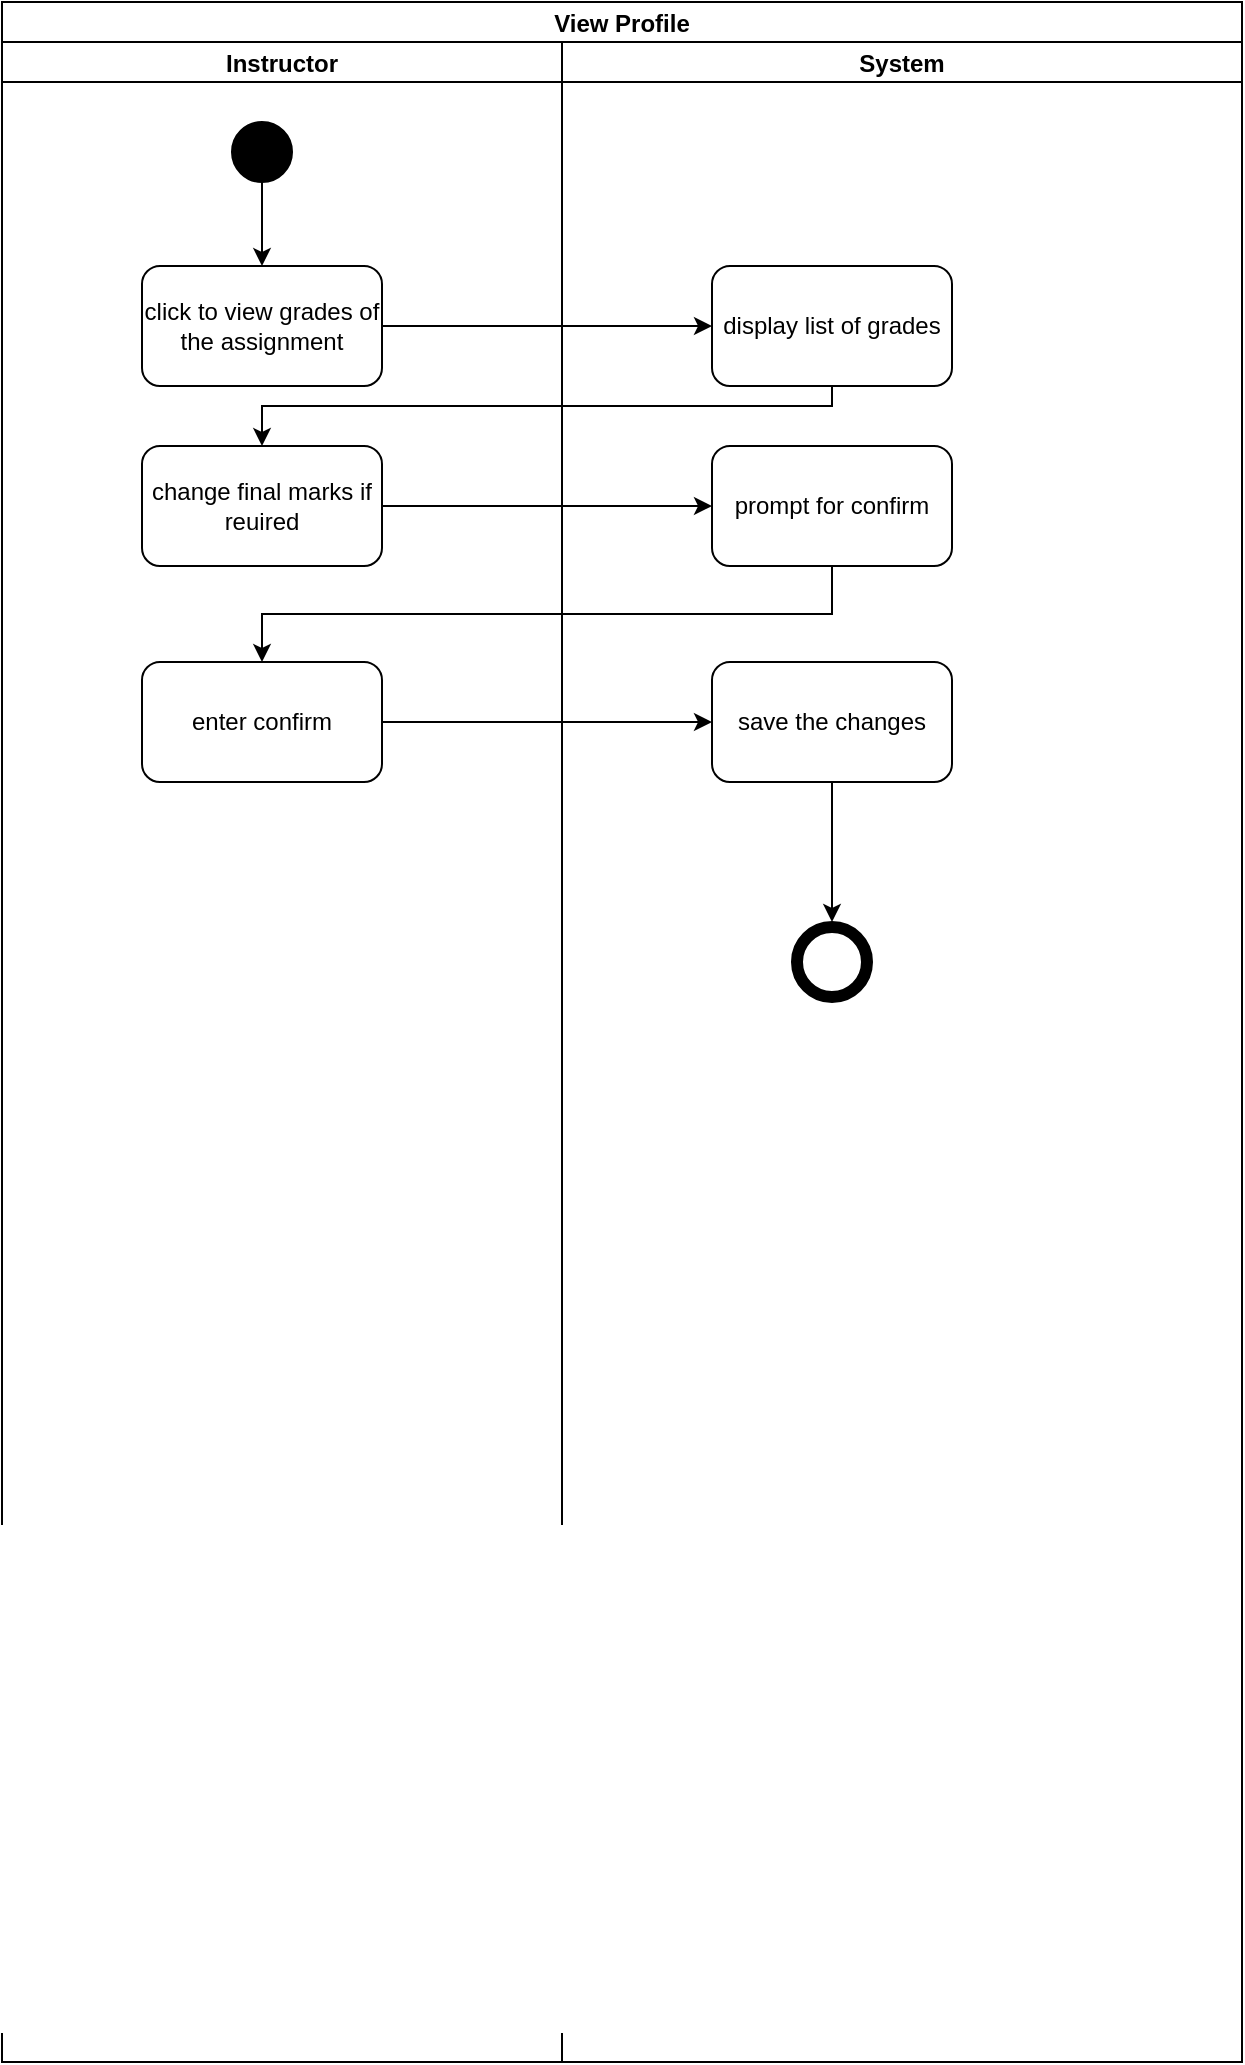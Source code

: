 <mxfile>
    <diagram id="nCt4SsVDhzAgE03gAHGr" name="Page-1">
        <mxGraphModel dx="777" dy="1675" grid="1" gridSize="10" guides="1" tooltips="1" connect="1" arrows="1" fold="1" page="1" pageScale="1" pageWidth="850" pageHeight="1100" math="0" shadow="0">
            <root>
                <mxCell id="0"/>
                <mxCell id="1" parent="0"/>
                <mxCell id="2" value="View Profile" style="swimlane;childLayout=stackLayout;resizeParent=1;resizeParentMax=0;startSize=20;fillColor=none;" vertex="1" parent="1">
                    <mxGeometry x="210" y="-20" width="620" height="1030" as="geometry">
                        <mxRectangle x="220" y="60" width="60" height="20" as="alternateBounds"/>
                    </mxGeometry>
                </mxCell>
                <mxCell id="3" value="Instructor" style="swimlane;startSize=20;" vertex="1" parent="2">
                    <mxGeometry y="20" width="280" height="1010" as="geometry"/>
                </mxCell>
                <mxCell id="4" value="click to view grades of the assignment" style="rounded=1;whiteSpace=wrap;html=1;fillColor=none;" vertex="1" parent="3">
                    <mxGeometry x="70" y="112" width="120" height="60" as="geometry"/>
                </mxCell>
                <mxCell id="5" value="change final marks if reuired" style="rounded=1;whiteSpace=wrap;html=1;fillColor=none;" vertex="1" parent="3">
                    <mxGeometry x="70" y="202" width="120" height="60" as="geometry"/>
                </mxCell>
                <mxCell id="6" style="edgeStyle=orthogonalEdgeStyle;rounded=0;orthogonalLoop=1;jettySize=auto;html=1;exitX=0.5;exitY=1;exitDx=0;exitDy=0;entryX=0.5;entryY=0;entryDx=0;entryDy=0;" edge="1" parent="3" source="7" target="4">
                    <mxGeometry relative="1" as="geometry"/>
                </mxCell>
                <mxCell id="7" value="" style="ellipse;whiteSpace=wrap;html=1;aspect=fixed;fillColor=#000000;" vertex="1" parent="3">
                    <mxGeometry x="115" y="40" width="30" height="30" as="geometry"/>
                </mxCell>
                <mxCell id="24" value="enter confirm" style="rounded=1;whiteSpace=wrap;html=1;fillColor=none;" vertex="1" parent="3">
                    <mxGeometry x="70" y="310" width="120" height="60" as="geometry"/>
                </mxCell>
                <mxCell id="9" style="edgeStyle=orthogonalEdgeStyle;rounded=0;orthogonalLoop=1;jettySize=auto;html=1;exitX=1;exitY=0.5;exitDx=0;exitDy=0;entryX=0;entryY=0.5;entryDx=0;entryDy=0;" edge="1" parent="2" source="4" target="13">
                    <mxGeometry relative="1" as="geometry"/>
                </mxCell>
                <mxCell id="10" style="edgeStyle=orthogonalEdgeStyle;rounded=0;orthogonalLoop=1;jettySize=auto;html=1;exitX=0.5;exitY=1;exitDx=0;exitDy=0;entryX=0.5;entryY=0;entryDx=0;entryDy=0;" edge="1" parent="2" source="13" target="5">
                    <mxGeometry relative="1" as="geometry">
                        <Array as="points">
                            <mxPoint x="415" y="202"/>
                            <mxPoint x="130" y="202"/>
                        </Array>
                    </mxGeometry>
                </mxCell>
                <mxCell id="11" style="edgeStyle=orthogonalEdgeStyle;rounded=0;orthogonalLoop=1;jettySize=auto;html=1;exitX=1;exitY=0.5;exitDx=0;exitDy=0;entryX=0;entryY=0.5;entryDx=0;entryDy=0;" edge="1" parent="2" source="5" target="14">
                    <mxGeometry relative="1" as="geometry"/>
                </mxCell>
                <mxCell id="12" value="System" style="swimlane;startSize=20;" vertex="1" parent="2">
                    <mxGeometry x="280" y="20" width="340" height="1010" as="geometry"/>
                </mxCell>
                <mxCell id="13" value="display list of grades" style="rounded=1;whiteSpace=wrap;html=1;fillColor=none;" vertex="1" parent="12">
                    <mxGeometry x="75" y="112" width="120" height="60" as="geometry"/>
                </mxCell>
                <mxCell id="14" value="prompt for confirm" style="rounded=1;whiteSpace=wrap;html=1;fillColor=none;" vertex="1" parent="12">
                    <mxGeometry x="75" y="202" width="120" height="60" as="geometry"/>
                </mxCell>
                <mxCell id="17" value="save the changes" style="rounded=1;whiteSpace=wrap;html=1;fillColor=none;" vertex="1" parent="12">
                    <mxGeometry x="75" y="310" width="120" height="60" as="geometry"/>
                </mxCell>
                <mxCell id="18" value="" style="group" vertex="1" connectable="0" parent="12">
                    <mxGeometry x="115" y="440" width="40" height="40" as="geometry"/>
                </mxCell>
                <mxCell id="19" value="" style="ellipse;whiteSpace=wrap;html=1;aspect=fixed;strokeWidth=1;fillColor=#000000;" vertex="1" parent="18">
                    <mxGeometry width="40" height="40" as="geometry"/>
                </mxCell>
                <mxCell id="20" value="" style="ellipse;whiteSpace=wrap;html=1;aspect=fixed;" vertex="1" parent="18">
                    <mxGeometry x="5" y="5" width="30" height="30" as="geometry"/>
                </mxCell>
                <mxCell id="23" style="edgeStyle=orthogonalEdgeStyle;rounded=0;orthogonalLoop=1;jettySize=auto;html=1;exitX=0.5;exitY=1;exitDx=0;exitDy=0;" edge="1" parent="12">
                    <mxGeometry relative="1" as="geometry">
                        <mxPoint x="135" y="440" as="targetPoint"/>
                        <mxPoint x="135" y="370" as="sourcePoint"/>
                    </mxGeometry>
                </mxCell>
                <mxCell id="25" style="edgeStyle=orthogonalEdgeStyle;rounded=0;orthogonalLoop=1;jettySize=auto;html=1;exitX=0.5;exitY=1;exitDx=0;exitDy=0;entryX=0.5;entryY=0;entryDx=0;entryDy=0;" edge="1" parent="2" source="14" target="24">
                    <mxGeometry relative="1" as="geometry"/>
                </mxCell>
                <mxCell id="26" style="edgeStyle=orthogonalEdgeStyle;rounded=0;orthogonalLoop=1;jettySize=auto;html=1;exitX=1;exitY=0.5;exitDx=0;exitDy=0;entryX=0;entryY=0.5;entryDx=0;entryDy=0;" edge="1" parent="2" source="24" target="17">
                    <mxGeometry relative="1" as="geometry"/>
                </mxCell>
            </root>
        </mxGraphModel>
    </diagram>
</mxfile>